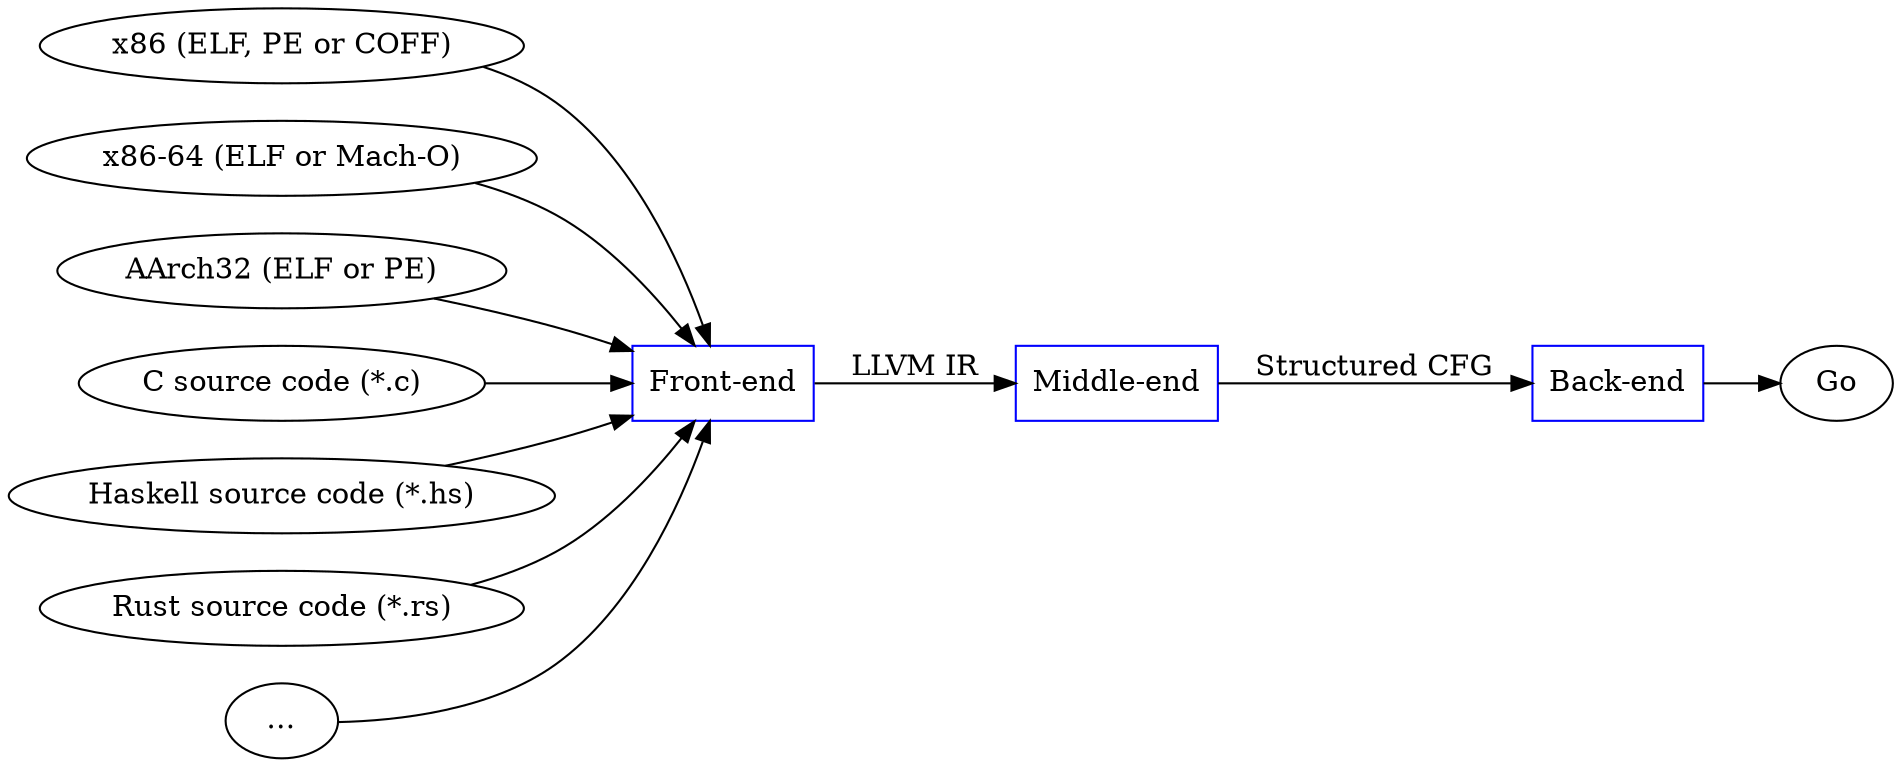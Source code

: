 digraph G {
	rankdir=LR

	// MC-Semantic input
	In1 [label="x86 (ELF, PE or COFF)"]
	// Dagger input
	In2 [label="x86-64 (ELF or Mach-O)"]
	// Fracture input
	In3 [label="AArch32 (ELF or PE)"]
	// Clang input
	In4 [label="C source code (*.c)"]
	// GHC input
	In5 [label="Haskell source code (*.hs)"]
	// rustc input
	In6 [label="Rust source code (*.rs)"]
	// Any LLVM compiler input
	In7 [label="…"]

	Front [label="Front-end" color=blue shape=box]
	Middle [label="Middle-end" color=blue shape=box]
	Back [label="Back-end" color=blue shape=box]

	// Output
	Out [label="Go"]

	{In1 In2 In3 In4 In5 In6 In7} -> Front
	Front -> Middle [label="LLVM IR"]
	Middle -> Back [label="Structured CFG"]
	Back -> Out
}
